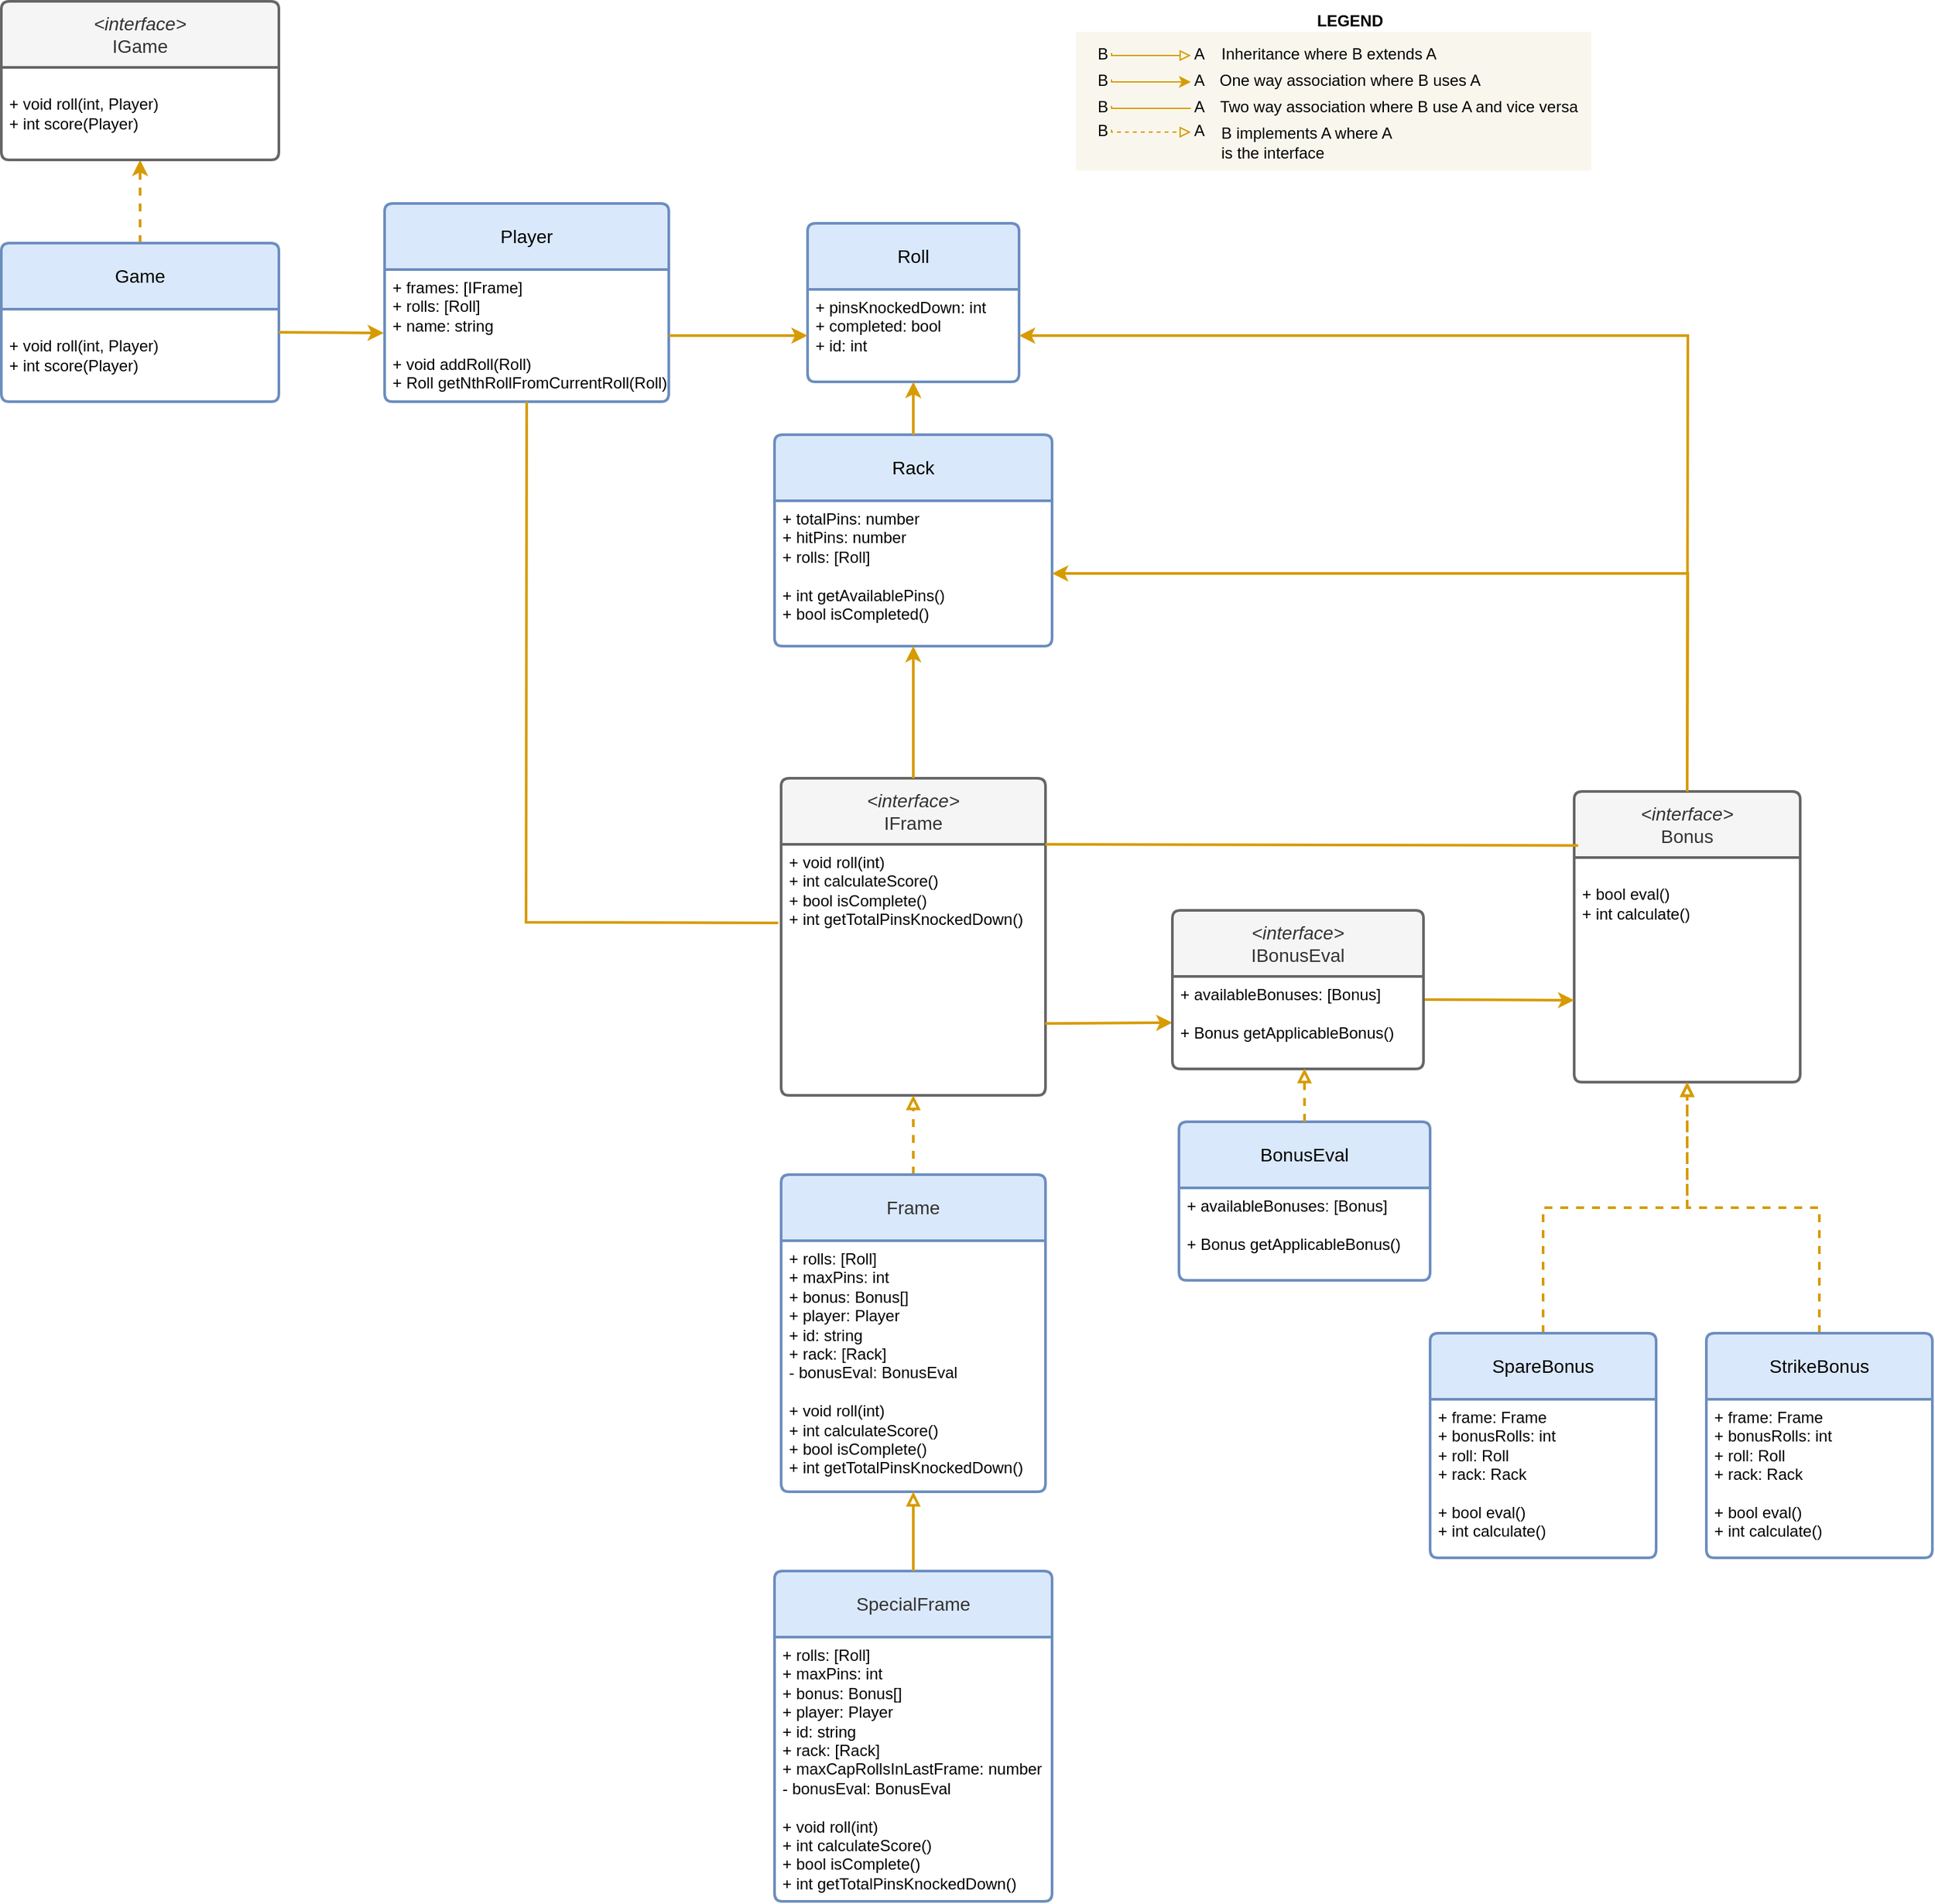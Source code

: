 <mxfile version="26.0.11" pages="2">
  <diagram name="ER" id="rYVwAMJepjtR5FXAdGQN">
    <mxGraphModel dx="1145" dy="1490" grid="1" gridSize="10" guides="1" tooltips="1" connect="1" arrows="1" fold="1" page="1" pageScale="1" pageWidth="850" pageHeight="1100" math="0" shadow="0">
      <root>
        <mxCell id="0" />
        <mxCell id="1" parent="0" />
        <mxCell id="saC1fch4m2WpB2Q4WDAU-33" value="" style="rounded=0;whiteSpace=wrap;html=1;strokeColor=none;fillColor=#f9f7ed;" vertex="1" parent="1">
          <mxGeometry x="593" y="-295" width="390" height="105" as="geometry" />
        </mxCell>
        <mxCell id="22lA8X0laHdppVOG3sqn-6" value="&lt;div&gt;&lt;i&gt;&amp;lt;interface&amp;gt;&lt;/i&gt;&lt;/div&gt;IFrame" style="swimlane;childLayout=stackLayout;horizontal=1;startSize=50;horizontalStack=0;rounded=1;fontSize=14;fontStyle=0;strokeWidth=2;resizeParent=0;resizeLast=1;shadow=0;dashed=0;align=center;arcSize=4;whiteSpace=wrap;html=1;fillColor=#f5f5f5;strokeColor=#666666;fontColor=#333333;" parent="1" vertex="1">
          <mxGeometry x="370" y="270" width="200" height="240" as="geometry">
            <mxRectangle x="390" y="280" width="80" height="50" as="alternateBounds" />
          </mxGeometry>
        </mxCell>
        <mxCell id="22lA8X0laHdppVOG3sqn-7" value="&lt;div&gt;&lt;span style=&quot;background-color: transparent; color: light-dark(rgb(0, 0, 0), rgb(255, 255, 255));&quot;&gt;+ void roll(int)&lt;/span&gt;&lt;/div&gt;&lt;div&gt;+ int calculateScore()&lt;/div&gt;&lt;div&gt;+ bool isComplete()&lt;/div&gt;&lt;div&gt;+ int&amp;nbsp;getTotalPinsKnockedDown()&lt;br&gt;&lt;/div&gt;" style="align=left;strokeColor=none;fillColor=none;spacingLeft=4;fontSize=12;verticalAlign=top;resizable=0;rotatable=0;part=1;html=1;" parent="22lA8X0laHdppVOG3sqn-6" vertex="1">
          <mxGeometry y="50" width="200" height="190" as="geometry" />
        </mxCell>
        <mxCell id="22lA8X0laHdppVOG3sqn-10" value="Roll" style="swimlane;childLayout=stackLayout;horizontal=1;startSize=50;horizontalStack=0;rounded=1;fontSize=14;fontStyle=0;strokeWidth=2;resizeParent=0;resizeLast=1;shadow=0;dashed=0;align=center;arcSize=4;whiteSpace=wrap;html=1;fillColor=#dae8fc;strokeColor=#6c8ebf;" parent="1" vertex="1">
          <mxGeometry x="390" y="-150" width="160" height="120" as="geometry" />
        </mxCell>
        <mxCell id="22lA8X0laHdppVOG3sqn-11" value="+ pinsKnockedDown: int&lt;div&gt;+ completed: bool&lt;/div&gt;&lt;div&gt;+ id: int&lt;/div&gt;" style="align=left;strokeColor=none;fillColor=none;spacingLeft=4;fontSize=12;verticalAlign=top;resizable=0;rotatable=0;part=1;html=1;" parent="22lA8X0laHdppVOG3sqn-10" vertex="1">
          <mxGeometry y="50" width="160" height="70" as="geometry" />
        </mxCell>
        <mxCell id="saC1fch4m2WpB2Q4WDAU-41" style="edgeStyle=orthogonalEdgeStyle;rounded=0;orthogonalLoop=1;jettySize=auto;html=1;entryX=0.5;entryY=1;entryDx=0;entryDy=0;fillColor=#ffe6cc;strokeColor=#d79b00;dashed=1;strokeWidth=2;" edge="1" parent="1" source="22lA8X0laHdppVOG3sqn-12" target="saC1fch4m2WpB2Q4WDAU-40">
          <mxGeometry relative="1" as="geometry" />
        </mxCell>
        <mxCell id="22lA8X0laHdppVOG3sqn-12" value="Game" style="swimlane;childLayout=stackLayout;horizontal=1;startSize=50;horizontalStack=0;rounded=1;fontSize=14;fontStyle=0;strokeWidth=2;resizeParent=0;resizeLast=1;shadow=0;dashed=0;align=center;arcSize=4;whiteSpace=wrap;html=1;fillColor=#dae8fc;strokeColor=#6c8ebf;" parent="1" vertex="1">
          <mxGeometry x="-220" y="-135" width="210" height="120" as="geometry" />
        </mxCell>
        <mxCell id="22lA8X0laHdppVOG3sqn-13" value="&lt;div&gt;&lt;br&gt;&lt;/div&gt;+&amp;nbsp;void roll(int, Player)&lt;div&gt;+&amp;nbsp;int score(Player)&lt;/div&gt;" style="align=left;strokeColor=none;fillColor=none;spacingLeft=4;fontSize=12;verticalAlign=top;resizable=0;rotatable=0;part=1;html=1;" parent="22lA8X0laHdppVOG3sqn-12" vertex="1">
          <mxGeometry y="50" width="210" height="70" as="geometry" />
        </mxCell>
        <mxCell id="22lA8X0laHdppVOG3sqn-23" value="Player" style="swimlane;childLayout=stackLayout;horizontal=1;startSize=50;horizontalStack=0;rounded=1;fontSize=14;fontStyle=0;strokeWidth=2;resizeParent=0;resizeLast=1;shadow=0;dashed=0;align=center;arcSize=4;whiteSpace=wrap;html=1;fillColor=#dae8fc;strokeColor=#6c8ebf;" parent="1" vertex="1">
          <mxGeometry x="70" y="-165" width="215" height="150" as="geometry" />
        </mxCell>
        <mxCell id="22lA8X0laHdppVOG3sqn-24" value="&lt;div&gt;+ frames: [IFrame]&lt;/div&gt;&lt;div&gt;+ rolls: [Roll]&lt;/div&gt;&lt;div&gt;+ name: string&lt;/div&gt;&lt;div&gt;&lt;br&gt;&lt;/div&gt;&lt;div&gt;&lt;span style=&quot;background-color: transparent; color: light-dark(rgb(0, 0, 0), rgb(255, 255, 255));&quot;&gt;+ void addRoll(Roll)&lt;/span&gt;&lt;/div&gt;&lt;div&gt;+ Roll getNthRollFromCurrentRoll(Roll)&lt;/div&gt;" style="align=left;strokeColor=none;fillColor=none;spacingLeft=4;fontSize=12;verticalAlign=top;resizable=0;rotatable=0;part=1;html=1;" parent="22lA8X0laHdppVOG3sqn-23" vertex="1">
          <mxGeometry y="50" width="215" height="100" as="geometry" />
        </mxCell>
        <mxCell id="22lA8X0laHdppVOG3sqn-40" value="" style="endArrow=none;html=1;rounded=0;entryX=-0.011;entryY=0.313;entryDx=0;entryDy=0;exitX=0.5;exitY=1;exitDx=0;exitDy=0;entryPerimeter=0;strokeWidth=2;strokeColor=#d79b00;fillColor=#ffe6cc;" parent="1" source="22lA8X0laHdppVOG3sqn-24" target="22lA8X0laHdppVOG3sqn-7" edge="1">
          <mxGeometry relative="1" as="geometry">
            <mxPoint x="144" as="sourcePoint" />
            <mxPoint x="670" y="245" as="targetPoint" />
            <Array as="points">
              <mxPoint x="177" y="379" />
            </Array>
          </mxGeometry>
        </mxCell>
        <mxCell id="22lA8X0laHdppVOG3sqn-51" value="&lt;div&gt;&lt;i&gt;&amp;lt;interface&amp;gt;&lt;/i&gt;&lt;/div&gt;Bonus" style="swimlane;childLayout=stackLayout;horizontal=1;startSize=50;horizontalStack=0;rounded=1;fontSize=14;fontStyle=0;strokeWidth=2;resizeParent=0;resizeLast=1;shadow=0;dashed=0;align=center;arcSize=4;whiteSpace=wrap;html=1;fillColor=#f5f5f5;strokeColor=#666666;fontColor=#333333;" parent="1" vertex="1">
          <mxGeometry x="970" y="280" width="171" height="220" as="geometry" />
        </mxCell>
        <mxCell id="22lA8X0laHdppVOG3sqn-52" value="&lt;div&gt;&lt;br&gt;&lt;/div&gt;&lt;div&gt;+ bool eval()&lt;/div&gt;&lt;div&gt;+ int calculate()&lt;/div&gt;" style="align=left;strokeColor=none;fillColor=none;spacingLeft=4;fontSize=12;verticalAlign=top;resizable=0;rotatable=0;part=1;html=1;" parent="22lA8X0laHdppVOG3sqn-51" vertex="1">
          <mxGeometry y="50" width="171" height="170" as="geometry" />
        </mxCell>
        <mxCell id="22lA8X0laHdppVOG3sqn-55" value="BonusEval" style="swimlane;childLayout=stackLayout;horizontal=1;startSize=50;horizontalStack=0;rounded=1;fontSize=14;fontStyle=0;strokeWidth=2;resizeParent=0;resizeLast=1;shadow=0;dashed=0;align=center;arcSize=4;whiteSpace=wrap;html=1;fillColor=#dae8fc;strokeColor=#6c8ebf;" parent="1" vertex="1">
          <mxGeometry x="671" y="530" width="190" height="120" as="geometry">
            <mxRectangle x="150" y="390" width="110" height="50" as="alternateBounds" />
          </mxGeometry>
        </mxCell>
        <mxCell id="22lA8X0laHdppVOG3sqn-56" value="&lt;div&gt;+ availableBonuses: [Bonus]&lt;/div&gt;&lt;div&gt;&lt;br&gt;&lt;/div&gt;+ Bonus getApplicableBonus()" style="align=left;strokeColor=none;fillColor=none;spacingLeft=4;fontSize=12;verticalAlign=top;resizable=0;rotatable=0;part=1;html=1;" parent="22lA8X0laHdppVOG3sqn-55" vertex="1">
          <mxGeometry y="50" width="190" height="70" as="geometry" />
        </mxCell>
        <mxCell id="ts5Tv32UQyzCipFsq8Sj-4" style="edgeStyle=orthogonalEdgeStyle;rounded=0;orthogonalLoop=1;jettySize=auto;html=1;entryX=0.5;entryY=1;entryDx=0;entryDy=0;endArrow=block;endFill=0;strokeWidth=2;strokeColor=#d79b00;exitX=0.5;exitY=0;exitDx=0;exitDy=0;dashed=1;fillColor=#ffe6cc;" parent="1" source="saC1fch4m2WpB2Q4WDAU-55" target="22lA8X0laHdppVOG3sqn-52" edge="1">
          <mxGeometry relative="1" as="geometry">
            <mxPoint x="1150" y="560" as="sourcePoint" />
          </mxGeometry>
        </mxCell>
        <mxCell id="ts5Tv32UQyzCipFsq8Sj-3" style="edgeStyle=orthogonalEdgeStyle;rounded=0;orthogonalLoop=1;jettySize=auto;html=1;endArrow=block;endFill=0;strokeWidth=2;strokeColor=#d79b00;exitX=0.5;exitY=0;exitDx=0;exitDy=0;dashed=1;fillColor=#ffe6cc;" parent="1" source="saC1fch4m2WpB2Q4WDAU-53" target="22lA8X0laHdppVOG3sqn-52" edge="1">
          <mxGeometry relative="1" as="geometry">
            <mxPoint x="960" y="560" as="sourcePoint" />
          </mxGeometry>
        </mxCell>
        <mxCell id="2W29v9ztyuH6J6KL9bSC-2" style="edgeStyle=orthogonalEdgeStyle;rounded=0;orthogonalLoop=1;jettySize=auto;html=1;endArrow=block;endFill=0;strokeWidth=2;strokeColor=#d79b00;dashed=1;fillColor=#ffe6cc;" parent="1" source="saC1fch4m2WpB2Q4WDAU-58" target="22lA8X0laHdppVOG3sqn-7" edge="1">
          <mxGeometry relative="1" as="geometry">
            <mxPoint x="470" y="560" as="sourcePoint" />
          </mxGeometry>
        </mxCell>
        <mxCell id="8BLQvHDhd-tsvOEDcNRI-1" value="Rack" style="swimlane;childLayout=stackLayout;horizontal=1;startSize=50;horizontalStack=0;rounded=1;fontSize=14;fontStyle=0;strokeWidth=2;resizeParent=0;resizeLast=1;shadow=0;dashed=0;align=center;arcSize=4;whiteSpace=wrap;html=1;fillColor=#dae8fc;strokeColor=#6c8ebf;" parent="1" vertex="1">
          <mxGeometry x="365" y="10" width="210" height="160" as="geometry" />
        </mxCell>
        <mxCell id="8BLQvHDhd-tsvOEDcNRI-2" value="&lt;div&gt;+ totalPins: number&lt;/div&gt;&lt;div&gt;+ hitPins: number&lt;/div&gt;&lt;div&gt;+ rolls: [Roll]&lt;/div&gt;&lt;div&gt;&lt;br&gt;&lt;/div&gt;&lt;div&gt;+ int getAvailablePins()&lt;/div&gt;&lt;div&gt;+ bool isCompleted()&lt;/div&gt;" style="align=left;strokeColor=none;fillColor=none;spacingLeft=4;fontSize=12;verticalAlign=top;resizable=0;rotatable=0;part=1;html=1;" parent="8BLQvHDhd-tsvOEDcNRI-1" vertex="1">
          <mxGeometry y="50" width="210" height="110" as="geometry" />
        </mxCell>
        <mxCell id="saC1fch4m2WpB2Q4WDAU-8" value="" style="endArrow=classic;html=1;rounded=0;entryX=0.5;entryY=1;entryDx=0;entryDy=0;exitX=0.5;exitY=0;exitDx=0;exitDy=0;fillColor=#ffe6cc;strokeColor=#d79b00;strokeWidth=2;" edge="1" parent="1" source="22lA8X0laHdppVOG3sqn-6" target="8BLQvHDhd-tsvOEDcNRI-2">
          <mxGeometry width="50" height="50" relative="1" as="geometry">
            <mxPoint x="-5" y="30" as="sourcePoint" />
            <mxPoint x="80" y="-55" as="targetPoint" />
            <Array as="points" />
          </mxGeometry>
        </mxCell>
        <mxCell id="saC1fch4m2WpB2Q4WDAU-10" value="" style="endArrow=classic;html=1;rounded=0;entryX=0;entryY=0.5;entryDx=0;entryDy=0;exitX=1;exitY=0.5;exitDx=0;exitDy=0;fillColor=#ffe6cc;strokeColor=#d79b00;strokeWidth=2;" edge="1" parent="1" source="22lA8X0laHdppVOG3sqn-24" target="22lA8X0laHdppVOG3sqn-11">
          <mxGeometry width="50" height="50" relative="1" as="geometry">
            <mxPoint x="-5" y="30" as="sourcePoint" />
            <mxPoint x="80" y="-55" as="targetPoint" />
            <Array as="points" />
          </mxGeometry>
        </mxCell>
        <mxCell id="saC1fch4m2WpB2Q4WDAU-11" value="" style="endArrow=classic;html=1;rounded=0;entryX=0.5;entryY=1;entryDx=0;entryDy=0;exitX=0.5;exitY=0;exitDx=0;exitDy=0;fillColor=#ffe6cc;strokeColor=#d79b00;strokeWidth=2;" edge="1" parent="1" source="8BLQvHDhd-tsvOEDcNRI-1" target="22lA8X0laHdppVOG3sqn-11">
          <mxGeometry width="50" height="50" relative="1" as="geometry">
            <mxPoint x="295" y="-55" as="sourcePoint" />
            <mxPoint x="400" y="-55" as="targetPoint" />
            <Array as="points" />
          </mxGeometry>
        </mxCell>
        <mxCell id="saC1fch4m2WpB2Q4WDAU-12" value="" style="endArrow=classic;html=1;rounded=0;entryX=0;entryY=0.5;entryDx=0;entryDy=0;fillColor=#ffe6cc;strokeColor=#d79b00;exitX=0.999;exitY=0.714;exitDx=0;exitDy=0;exitPerimeter=0;strokeWidth=2;" edge="1" parent="1" source="22lA8X0laHdppVOG3sqn-7" target="saC1fch4m2WpB2Q4WDAU-50">
          <mxGeometry width="50" height="50" relative="1" as="geometry">
            <mxPoint x="569" y="312" as="sourcePoint" />
            <mxPoint x="480" y="210" as="targetPoint" />
            <Array as="points" />
          </mxGeometry>
        </mxCell>
        <mxCell id="saC1fch4m2WpB2Q4WDAU-13" value="" style="endArrow=classic;html=1;rounded=0;entryX=1;entryY=0.5;entryDx=0;entryDy=0;exitX=0.5;exitY=0;exitDx=0;exitDy=0;fillColor=#ffe6cc;strokeColor=#d79b00;strokeWidth=2;" edge="1" parent="1" source="22lA8X0laHdppVOG3sqn-51" target="8BLQvHDhd-tsvOEDcNRI-2">
          <mxGeometry width="50" height="50" relative="1" as="geometry">
            <mxPoint x="480" y="280" as="sourcePoint" />
            <mxPoint x="480" y="210" as="targetPoint" />
            <Array as="points">
              <mxPoint x="1056" y="115" />
            </Array>
          </mxGeometry>
        </mxCell>
        <mxCell id="saC1fch4m2WpB2Q4WDAU-15" value="" style="endArrow=classic;html=1;rounded=0;entryX=1;entryY=0.5;entryDx=0;entryDy=0;exitX=0.5;exitY=0;exitDx=0;exitDy=0;fillColor=#ffe6cc;strokeColor=#d79b00;strokeWidth=2;" edge="1" parent="1" source="22lA8X0laHdppVOG3sqn-51" target="22lA8X0laHdppVOG3sqn-11">
          <mxGeometry width="50" height="50" relative="1" as="geometry">
            <mxPoint x="756" y="290" as="sourcePoint" />
            <mxPoint x="585" y="155" as="targetPoint" />
            <Array as="points">
              <mxPoint x="1056" y="-65" />
            </Array>
          </mxGeometry>
        </mxCell>
        <mxCell id="saC1fch4m2WpB2Q4WDAU-18" style="edgeStyle=orthogonalEdgeStyle;rounded=0;orthogonalLoop=1;jettySize=auto;html=1;endArrow=block;endFill=0;strokeWidth=1;strokeColor=#d79b00;fillColor=#ffe6cc;" edge="1" parent="1">
          <mxGeometry relative="1" as="geometry">
            <mxPoint x="620" y="-278.905" as="sourcePoint" />
            <mxPoint x="680" y="-277" as="targetPoint" />
            <Array as="points">
              <mxPoint x="620" y="-277" />
            </Array>
          </mxGeometry>
        </mxCell>
        <mxCell id="saC1fch4m2WpB2Q4WDAU-20" value="B" style="text;html=1;align=center;verticalAlign=middle;resizable=0;points=[];autosize=1;strokeColor=none;fillColor=none;" vertex="1" parent="1">
          <mxGeometry x="598" y="-293" width="30" height="30" as="geometry" />
        </mxCell>
        <mxCell id="saC1fch4m2WpB2Q4WDAU-21" value="A" style="text;html=1;align=center;verticalAlign=middle;resizable=0;points=[];autosize=1;strokeColor=none;fillColor=none;" vertex="1" parent="1">
          <mxGeometry x="671" y="-293" width="30" height="30" as="geometry" />
        </mxCell>
        <mxCell id="saC1fch4m2WpB2Q4WDAU-22" value="Inheritance where B extends A" style="text;html=1;align=center;verticalAlign=middle;resizable=0;points=[];autosize=1;strokeColor=none;fillColor=none;" vertex="1" parent="1">
          <mxGeometry x="689" y="-293" width="190" height="30" as="geometry" />
        </mxCell>
        <mxCell id="saC1fch4m2WpB2Q4WDAU-23" style="edgeStyle=orthogonalEdgeStyle;rounded=0;orthogonalLoop=1;jettySize=auto;html=1;endArrow=classic;endFill=1;strokeWidth=1;strokeColor=#d79b00;fillColor=#ffe6cc;" edge="1" parent="1">
          <mxGeometry relative="1" as="geometry">
            <mxPoint x="620" y="-258.905" as="sourcePoint" />
            <mxPoint x="680" y="-257" as="targetPoint" />
            <Array as="points">
              <mxPoint x="620" y="-257" />
            </Array>
          </mxGeometry>
        </mxCell>
        <mxCell id="saC1fch4m2WpB2Q4WDAU-24" value="B" style="text;html=1;align=center;verticalAlign=middle;resizable=0;points=[];autosize=1;strokeColor=none;fillColor=none;" vertex="1" parent="1">
          <mxGeometry x="598" y="-273" width="30" height="30" as="geometry" />
        </mxCell>
        <mxCell id="saC1fch4m2WpB2Q4WDAU-25" value="A" style="text;html=1;align=center;verticalAlign=middle;resizable=0;points=[];autosize=1;strokeColor=none;fillColor=none;" vertex="1" parent="1">
          <mxGeometry x="671" y="-273" width="30" height="30" as="geometry" />
        </mxCell>
        <mxCell id="saC1fch4m2WpB2Q4WDAU-26" value="One way association where B uses A" style="text;html=1;align=center;verticalAlign=middle;resizable=0;points=[];autosize=1;strokeColor=none;fillColor=none;" vertex="1" parent="1">
          <mxGeometry x="690" y="-273" width="220" height="30" as="geometry" />
        </mxCell>
        <mxCell id="saC1fch4m2WpB2Q4WDAU-27" style="edgeStyle=orthogonalEdgeStyle;rounded=0;orthogonalLoop=1;jettySize=auto;html=1;endArrow=none;endFill=1;strokeWidth=1;strokeColor=#d79b00;startFill=0;fillColor=#ffe6cc;" edge="1" parent="1">
          <mxGeometry relative="1" as="geometry">
            <mxPoint x="620" y="-238.905" as="sourcePoint" />
            <mxPoint x="680" y="-237" as="targetPoint" />
            <Array as="points">
              <mxPoint x="620" y="-237" />
            </Array>
          </mxGeometry>
        </mxCell>
        <mxCell id="saC1fch4m2WpB2Q4WDAU-28" value="B" style="text;html=1;align=center;verticalAlign=middle;resizable=0;points=[];autosize=1;strokeColor=none;fillColor=none;" vertex="1" parent="1">
          <mxGeometry x="598" y="-253" width="30" height="30" as="geometry" />
        </mxCell>
        <mxCell id="saC1fch4m2WpB2Q4WDAU-29" value="A" style="text;html=1;align=center;verticalAlign=middle;resizable=0;points=[];autosize=1;strokeColor=none;fillColor=none;" vertex="1" parent="1">
          <mxGeometry x="671" y="-253" width="30" height="30" as="geometry" />
        </mxCell>
        <mxCell id="saC1fch4m2WpB2Q4WDAU-30" value="Two way association where B use A and vice versa" style="text;html=1;align=center;verticalAlign=middle;resizable=0;points=[];autosize=1;strokeColor=none;fillColor=none;" vertex="1" parent="1">
          <mxGeometry x="692" y="-253" width="290" height="30" as="geometry" />
        </mxCell>
        <mxCell id="saC1fch4m2WpB2Q4WDAU-35" value="LEGEND" style="text;html=1;align=center;verticalAlign=middle;resizable=0;points=[];autosize=1;strokeColor=none;fillColor=none;fontStyle=1" vertex="1" parent="1">
          <mxGeometry x="765" y="-318" width="70" height="30" as="geometry" />
        </mxCell>
        <mxCell id="saC1fch4m2WpB2Q4WDAU-36" value="" style="endArrow=classic;html=1;rounded=0;exitX=1;exitY=0.25;exitDx=0;exitDy=0;fillColor=#ffe6cc;strokeColor=#d79b00;strokeWidth=2;" edge="1" parent="1" source="saC1fch4m2WpB2Q4WDAU-50">
          <mxGeometry width="50" height="50" relative="1" as="geometry">
            <mxPoint x="580" y="330" as="sourcePoint" />
            <mxPoint x="970" y="438" as="targetPoint" />
            <Array as="points" />
          </mxGeometry>
        </mxCell>
        <mxCell id="saC1fch4m2WpB2Q4WDAU-37" value="" style="endArrow=classic;html=1;rounded=0;entryX=-0.003;entryY=0.48;entryDx=0;entryDy=0;exitX=1;exitY=0.25;exitDx=0;exitDy=0;fillColor=#ffe6cc;strokeColor=#d79b00;entryPerimeter=0;strokeWidth=2;" edge="1" parent="1" source="22lA8X0laHdppVOG3sqn-13" target="22lA8X0laHdppVOG3sqn-24">
          <mxGeometry width="50" height="50" relative="1" as="geometry">
            <mxPoint x="295" y="-55" as="sourcePoint" />
            <mxPoint x="400" y="-55" as="targetPoint" />
            <Array as="points" />
          </mxGeometry>
        </mxCell>
        <mxCell id="saC1fch4m2WpB2Q4WDAU-39" value="&lt;div&gt;&lt;i&gt;&amp;lt;interface&amp;gt;&lt;/i&gt;&lt;/div&gt;IGame" style="swimlane;childLayout=stackLayout;horizontal=1;startSize=50;horizontalStack=0;rounded=1;fontSize=14;fontStyle=0;strokeWidth=2;resizeParent=0;resizeLast=1;shadow=0;dashed=0;align=center;arcSize=4;whiteSpace=wrap;html=1;fillColor=#f5f5f5;strokeColor=#666666;fontColor=#333333;" vertex="1" parent="1">
          <mxGeometry x="-220" y="-318" width="210" height="120" as="geometry" />
        </mxCell>
        <mxCell id="saC1fch4m2WpB2Q4WDAU-40" value="&lt;div&gt;&lt;br&gt;&lt;/div&gt;+&amp;nbsp;void roll(int, Player)&lt;div&gt;+&amp;nbsp;int score(Player)&lt;/div&gt;" style="align=left;strokeColor=none;fillColor=none;spacingLeft=4;fontSize=12;verticalAlign=top;resizable=0;rotatable=0;part=1;html=1;" vertex="1" parent="saC1fch4m2WpB2Q4WDAU-39">
          <mxGeometry y="50" width="210" height="70" as="geometry" />
        </mxCell>
        <mxCell id="saC1fch4m2WpB2Q4WDAU-44" style="edgeStyle=orthogonalEdgeStyle;rounded=0;orthogonalLoop=1;jettySize=auto;html=1;endArrow=block;endFill=0;strokeWidth=1;strokeColor=#d79b00;dashed=1;fillColor=#ffe6cc;" edge="1" parent="1">
          <mxGeometry relative="1" as="geometry">
            <mxPoint x="620" y="-220.905" as="sourcePoint" />
            <mxPoint x="680" y="-219" as="targetPoint" />
            <Array as="points">
              <mxPoint x="620" y="-219" />
            </Array>
          </mxGeometry>
        </mxCell>
        <mxCell id="saC1fch4m2WpB2Q4WDAU-45" value="B implements A where A&amp;nbsp;&lt;div&gt;is the interface&lt;/div&gt;" style="text;html=1;align=left;verticalAlign=middle;resizable=0;points=[];autosize=1;strokeColor=none;fillColor=none;" vertex="1" parent="1">
          <mxGeometry x="701" y="-231" width="160" height="40" as="geometry" />
        </mxCell>
        <mxCell id="saC1fch4m2WpB2Q4WDAU-46" value="B" style="text;html=1;align=center;verticalAlign=middle;resizable=0;points=[];autosize=1;strokeColor=none;fillColor=none;" vertex="1" parent="1">
          <mxGeometry x="598" y="-235" width="30" height="30" as="geometry" />
        </mxCell>
        <mxCell id="saC1fch4m2WpB2Q4WDAU-47" value="A" style="text;html=1;align=center;verticalAlign=middle;resizable=0;points=[];autosize=1;strokeColor=none;fillColor=none;" vertex="1" parent="1">
          <mxGeometry x="671" y="-235" width="30" height="30" as="geometry" />
        </mxCell>
        <mxCell id="saC1fch4m2WpB2Q4WDAU-49" value="&lt;div&gt;&lt;i&gt;&amp;lt;interface&amp;gt;&lt;/i&gt;&lt;/div&gt;IBonusEval" style="swimlane;childLayout=stackLayout;horizontal=1;startSize=50;horizontalStack=0;rounded=1;fontSize=14;fontStyle=0;strokeWidth=2;resizeParent=0;resizeLast=1;shadow=0;dashed=0;align=center;arcSize=4;whiteSpace=wrap;html=1;fillColor=#f5f5f5;strokeColor=#666666;fontColor=#333333;" vertex="1" parent="1">
          <mxGeometry x="666" y="370" width="190" height="120" as="geometry">
            <mxRectangle x="150" y="390" width="110" height="50" as="alternateBounds" />
          </mxGeometry>
        </mxCell>
        <mxCell id="saC1fch4m2WpB2Q4WDAU-50" value="&lt;div&gt;+ availableBonuses: [Bonus]&lt;/div&gt;&lt;div&gt;&lt;br&gt;&lt;/div&gt;+ Bonus getApplicableBonus()" style="align=left;strokeColor=none;fillColor=none;spacingLeft=4;fontSize=12;verticalAlign=top;resizable=0;rotatable=0;part=1;html=1;" vertex="1" parent="saC1fch4m2WpB2Q4WDAU-49">
          <mxGeometry y="50" width="190" height="70" as="geometry" />
        </mxCell>
        <mxCell id="saC1fch4m2WpB2Q4WDAU-51" value="" style="endArrow=block;html=1;rounded=0;entryX=0.526;entryY=0.995;entryDx=0;entryDy=0;fillColor=#ffe6cc;strokeColor=#d79b00;exitX=0.5;exitY=0;exitDx=0;exitDy=0;entryPerimeter=0;dashed=1;endFill=0;strokeWidth=2;" edge="1" parent="1" source="22lA8X0laHdppVOG3sqn-55" target="saC1fch4m2WpB2Q4WDAU-50">
          <mxGeometry width="50" height="50" relative="1" as="geometry">
            <mxPoint x="578" y="608" as="sourcePoint" />
            <mxPoint x="681" y="608" as="targetPoint" />
            <Array as="points" />
          </mxGeometry>
        </mxCell>
        <mxCell id="saC1fch4m2WpB2Q4WDAU-53" value="SpareBonus" style="swimlane;childLayout=stackLayout;horizontal=1;startSize=50;horizontalStack=0;rounded=1;fontSize=14;fontStyle=0;strokeWidth=2;resizeParent=0;resizeLast=1;shadow=0;dashed=0;align=center;arcSize=4;whiteSpace=wrap;html=1;fillColor=#dae8fc;strokeColor=#6c8ebf;" vertex="1" parent="1">
          <mxGeometry x="861" y="690" width="171" height="170" as="geometry" />
        </mxCell>
        <mxCell id="saC1fch4m2WpB2Q4WDAU-54" value="&lt;div&gt;+ frame: Frame&lt;/div&gt;&lt;div&gt;+ bonusRolls: int&lt;/div&gt;&lt;div&gt;+ roll: Roll&lt;/div&gt;&lt;div&gt;+ rack: Rack&lt;/div&gt;&lt;div&gt;&lt;br&gt;&lt;/div&gt;&lt;div&gt;+ bool eval()&lt;/div&gt;&lt;div&gt;+ int calculate()&lt;/div&gt;" style="align=left;strokeColor=none;fillColor=none;spacingLeft=4;fontSize=12;verticalAlign=top;resizable=0;rotatable=0;part=1;html=1;" vertex="1" parent="saC1fch4m2WpB2Q4WDAU-53">
          <mxGeometry y="50" width="171" height="120" as="geometry" />
        </mxCell>
        <mxCell id="saC1fch4m2WpB2Q4WDAU-55" value="StrikeBonus" style="swimlane;childLayout=stackLayout;horizontal=1;startSize=50;horizontalStack=0;rounded=1;fontSize=14;fontStyle=0;strokeWidth=2;resizeParent=0;resizeLast=1;shadow=0;dashed=0;align=center;arcSize=4;whiteSpace=wrap;html=1;fillColor=#dae8fc;strokeColor=#6c8ebf;" vertex="1" parent="1">
          <mxGeometry x="1070" y="690" width="171" height="170" as="geometry" />
        </mxCell>
        <mxCell id="saC1fch4m2WpB2Q4WDAU-56" value="&lt;div&gt;+ frame: Frame&lt;/div&gt;&lt;div&gt;+ bonusRolls: int&lt;/div&gt;&lt;div&gt;+ roll: Roll&lt;/div&gt;&lt;div&gt;+ rack: Rack&lt;/div&gt;&lt;div&gt;&lt;br&gt;&lt;/div&gt;&lt;div&gt;+ bool eval()&lt;/div&gt;&lt;div&gt;+ int calculate()&lt;/div&gt;" style="align=left;strokeColor=none;fillColor=none;spacingLeft=4;fontSize=12;verticalAlign=top;resizable=0;rotatable=0;part=1;html=1;" vertex="1" parent="saC1fch4m2WpB2Q4WDAU-55">
          <mxGeometry y="50" width="171" height="120" as="geometry" />
        </mxCell>
        <mxCell id="saC1fch4m2WpB2Q4WDAU-58" value="&lt;div&gt;&lt;span style=&quot;background-color: transparent; color: light-dark(rgb(51, 51, 51), rgb(193, 193, 193));&quot;&gt;Frame&lt;/span&gt;&lt;/div&gt;" style="swimlane;childLayout=stackLayout;horizontal=1;startSize=50;horizontalStack=0;rounded=1;fontSize=14;fontStyle=0;strokeWidth=2;resizeParent=0;resizeLast=1;shadow=0;dashed=0;align=center;arcSize=4;whiteSpace=wrap;html=1;fillColor=#dae8fc;strokeColor=#6c8ebf;" vertex="1" parent="1">
          <mxGeometry x="370" y="570" width="200" height="240" as="geometry">
            <mxRectangle x="390" y="280" width="80" height="50" as="alternateBounds" />
          </mxGeometry>
        </mxCell>
        <mxCell id="saC1fch4m2WpB2Q4WDAU-59" value="&lt;div&gt;+ rolls: [Roll]&lt;/div&gt;&lt;div&gt;+ maxPins: int&lt;/div&gt;&lt;div&gt;+ bonus: Bonus[]&lt;/div&gt;&lt;div&gt;&lt;span style=&quot;background-color: transparent; color: light-dark(rgb(0, 0, 0), rgb(255, 255, 255));&quot;&gt;+ player: Player&lt;/span&gt;&lt;/div&gt;&lt;div&gt;+ id: string&lt;/div&gt;&lt;div&gt;+ rack: [Rack]&lt;/div&gt;&lt;div&gt;- bonusEval: BonusEval&lt;/div&gt;&lt;div&gt;&lt;br&gt;&lt;/div&gt;&lt;div&gt;+ void roll(int)&lt;/div&gt;&lt;div&gt;+ int calculateScore()&lt;/div&gt;&lt;div&gt;+ bool isComplete()&lt;/div&gt;&lt;div&gt;+ int&amp;nbsp;getTotalPinsKnockedDown()&lt;br&gt;&lt;/div&gt;" style="align=left;strokeColor=none;fillColor=none;spacingLeft=4;fontSize=12;verticalAlign=top;resizable=0;rotatable=0;part=1;html=1;" vertex="1" parent="saC1fch4m2WpB2Q4WDAU-58">
          <mxGeometry y="50" width="200" height="190" as="geometry" />
        </mxCell>
        <mxCell id="saC1fch4m2WpB2Q4WDAU-60" value="&lt;div&gt;&lt;span style=&quot;background-color: transparent; color: light-dark(rgb(51, 51, 51), rgb(193, 193, 193));&quot;&gt;SpecialFrame&lt;/span&gt;&lt;/div&gt;" style="swimlane;childLayout=stackLayout;horizontal=1;startSize=50;horizontalStack=0;rounded=1;fontSize=14;fontStyle=0;strokeWidth=2;resizeParent=0;resizeLast=1;shadow=0;dashed=0;align=center;arcSize=4;whiteSpace=wrap;html=1;fillColor=#dae8fc;strokeColor=#6c8ebf;" vertex="1" parent="1">
          <mxGeometry x="365" y="870" width="210" height="250" as="geometry">
            <mxRectangle x="390" y="280" width="80" height="50" as="alternateBounds" />
          </mxGeometry>
        </mxCell>
        <mxCell id="saC1fch4m2WpB2Q4WDAU-61" value="&lt;div&gt;+ rolls: [Roll]&lt;/div&gt;&lt;div&gt;+ maxPins: int&lt;/div&gt;&lt;div&gt;+ bonus: Bonus[]&lt;/div&gt;&lt;div&gt;&lt;span style=&quot;background-color: transparent; color: light-dark(rgb(0, 0, 0), rgb(255, 255, 255));&quot;&gt;+ player: Player&lt;/span&gt;&lt;/div&gt;&lt;div&gt;+ id: string&lt;/div&gt;&lt;div&gt;+ rack: [Rack]&lt;/div&gt;&lt;div&gt;+ maxCapRollsInLastFrame: number&lt;/div&gt;&lt;div&gt;- bonusEval: BonusEval&lt;/div&gt;&lt;div&gt;&lt;br&gt;&lt;/div&gt;&lt;div&gt;+ void roll(int)&lt;/div&gt;&lt;div&gt;+ int calculateScore()&lt;/div&gt;&lt;div&gt;+ bool isComplete()&lt;/div&gt;&lt;div&gt;+ int&amp;nbsp;getTotalPinsKnockedDown()&lt;br&gt;&lt;/div&gt;" style="align=left;strokeColor=none;fillColor=none;spacingLeft=4;fontSize=12;verticalAlign=top;resizable=0;rotatable=0;part=1;html=1;" vertex="1" parent="saC1fch4m2WpB2Q4WDAU-60">
          <mxGeometry y="50" width="210" height="200" as="geometry" />
        </mxCell>
        <mxCell id="saC1fch4m2WpB2Q4WDAU-62" value="" style="endArrow=block;html=1;rounded=0;entryX=0.5;entryY=1;entryDx=0;entryDy=0;fillColor=#ffe6cc;strokeColor=#d79b00;exitX=0.5;exitY=0;exitDx=0;exitDy=0;endFill=0;strokeWidth=2;" edge="1" parent="1" source="saC1fch4m2WpB2Q4WDAU-60" target="saC1fch4m2WpB2Q4WDAU-59">
          <mxGeometry width="50" height="50" relative="1" as="geometry">
            <mxPoint x="578" y="388" as="sourcePoint" />
            <mxPoint x="681" y="388" as="targetPoint" />
            <Array as="points" />
          </mxGeometry>
        </mxCell>
        <mxCell id="saC1fch4m2WpB2Q4WDAU-63" value="" style="endArrow=none;html=1;rounded=0;exitX=1;exitY=0;exitDx=0;exitDy=0;strokeWidth=2;strokeColor=#d79b00;entryX=0.018;entryY=0.186;entryDx=0;entryDy=0;entryPerimeter=0;fillColor=#ffe6cc;" edge="1" parent="1" source="22lA8X0laHdppVOG3sqn-7" target="22lA8X0laHdppVOG3sqn-51">
          <mxGeometry relative="1" as="geometry">
            <mxPoint x="571" y="460" as="sourcePoint" />
            <mxPoint x="968" y="460" as="targetPoint" />
          </mxGeometry>
        </mxCell>
        <mxCell id="saC1fch4m2WpB2Q4WDAU-64" value="" style="resizable=0;html=1;whiteSpace=wrap;align=right;verticalAlign=bottom;" connectable="0" vertex="1" parent="saC1fch4m2WpB2Q4WDAU-63">
          <mxGeometry x="1" relative="1" as="geometry" />
        </mxCell>
      </root>
    </mxGraphModel>
  </diagram>
  <diagram id="CZNuIsnx_WJimV03xaMu" name="Scrap &amp; Notes">
    <mxGraphModel dx="630" dy="1953" grid="1" gridSize="10" guides="1" tooltips="1" connect="1" arrows="1" fold="1" page="1" pageScale="1" pageWidth="850" pageHeight="1100" math="0" shadow="0">
      <root>
        <mxCell id="0" />
        <mxCell id="1" parent="0" />
        <mxCell id="Gdmril5o4hVdYeSYDofW-1" value="IGame &lt;i&gt;(interface)&lt;/i&gt;" style="rounded=0;whiteSpace=wrap;html=1;" vertex="1" parent="1">
          <mxGeometry x="305" y="500" width="120" height="60" as="geometry" />
        </mxCell>
        <mxCell id="1Tja3s1Ri3Wct5gW-71G-2" style="edgeStyle=orthogonalEdgeStyle;rounded=0;orthogonalLoop=1;jettySize=auto;html=1;" edge="1" parent="1" source="1Tja3s1Ri3Wct5gW-71G-1" target="Gdmril5o4hVdYeSYDofW-1">
          <mxGeometry relative="1" as="geometry" />
        </mxCell>
        <mxCell id="1Tja3s1Ri3Wct5gW-71G-1" value="Game&lt;i&gt; (Implementation)&lt;/i&gt;" style="rounded=0;whiteSpace=wrap;html=1;" vertex="1" parent="1">
          <mxGeometry x="305" y="610" width="120" height="60" as="geometry" />
        </mxCell>
        <mxCell id="mPFNxeoXz-zeUHhHexni-1" value="IFrame &lt;i&gt;(interface)&lt;/i&gt;" style="rounded=0;whiteSpace=wrap;html=1;" vertex="1" parent="1">
          <mxGeometry x="560" y="500" width="120" height="60" as="geometry" />
        </mxCell>
        <mxCell id="k3WCmlHSt3jQIj2MW2BA-4" style="edgeStyle=orthogonalEdgeStyle;rounded=0;orthogonalLoop=1;jettySize=auto;html=1;entryX=0.5;entryY=1;entryDx=0;entryDy=0;" edge="1" parent="1" source="k3WCmlHSt3jQIj2MW2BA-1" target="mPFNxeoXz-zeUHhHexni-1">
          <mxGeometry relative="1" as="geometry" />
        </mxCell>
        <mxCell id="k3WCmlHSt3jQIj2MW2BA-5" style="edgeStyle=orthogonalEdgeStyle;rounded=0;orthogonalLoop=1;jettySize=auto;html=1;entryX=1;entryY=0.5;entryDx=0;entryDy=0;" edge="1" parent="1" source="k3WCmlHSt3jQIj2MW2BA-1" target="k3WCmlHSt3jQIj2MW2BA-2">
          <mxGeometry relative="1" as="geometry" />
        </mxCell>
        <mxCell id="k3WCmlHSt3jQIj2MW2BA-1" value="Frame &lt;i&gt;(Implementation)&lt;/i&gt;" style="rounded=0;whiteSpace=wrap;html=1;" vertex="1" parent="1">
          <mxGeometry x="660" y="610" width="120" height="60" as="geometry" />
        </mxCell>
        <mxCell id="k3WCmlHSt3jQIj2MW2BA-3" style="edgeStyle=orthogonalEdgeStyle;rounded=0;orthogonalLoop=1;jettySize=auto;html=1;entryX=0.5;entryY=1;entryDx=0;entryDy=0;" edge="1" parent="1" source="k3WCmlHSt3jQIj2MW2BA-2" target="mPFNxeoXz-zeUHhHexni-1">
          <mxGeometry relative="1" as="geometry" />
        </mxCell>
        <mxCell id="k3WCmlHSt3jQIj2MW2BA-2" value="LastFrame &lt;i&gt;(Implementation)&lt;/i&gt;" style="rounded=0;whiteSpace=wrap;html=1;" vertex="1" parent="1">
          <mxGeometry x="470" y="610" width="120" height="60" as="geometry" />
        </mxCell>
        <mxCell id="isBS78jTEYiM4kchwn5Q-1" value="Bonus&amp;nbsp;&lt;i&gt;(interface)&lt;/i&gt;" style="rounded=0;whiteSpace=wrap;html=1;" vertex="1" parent="1">
          <mxGeometry x="920" y="500" width="120" height="60" as="geometry" />
        </mxCell>
        <mxCell id="thXYnNl4Zq6oOvL-EOWh-2" style="edgeStyle=orthogonalEdgeStyle;rounded=0;orthogonalLoop=1;jettySize=auto;html=1;entryX=0.5;entryY=1;entryDx=0;entryDy=0;" edge="1" parent="1" source="isBS78jTEYiM4kchwn5Q-2" target="isBS78jTEYiM4kchwn5Q-1">
          <mxGeometry relative="1" as="geometry" />
        </mxCell>
        <mxCell id="isBS78jTEYiM4kchwn5Q-2" value="StrikeBonus&amp;nbsp;&lt;div&gt;&lt;i&gt;(Implementation)&lt;/i&gt;&lt;/div&gt;" style="rounded=0;whiteSpace=wrap;html=1;" vertex="1" parent="1">
          <mxGeometry x="1020" y="610" width="120" height="60" as="geometry" />
        </mxCell>
        <mxCell id="thXYnNl4Zq6oOvL-EOWh-1" style="edgeStyle=orthogonalEdgeStyle;rounded=0;orthogonalLoop=1;jettySize=auto;html=1;" edge="1" parent="1" source="isBS78jTEYiM4kchwn5Q-3" target="isBS78jTEYiM4kchwn5Q-1">
          <mxGeometry relative="1" as="geometry" />
        </mxCell>
        <mxCell id="isBS78jTEYiM4kchwn5Q-3" value="SpareBonus&lt;div&gt;&lt;i&gt;(Implementation)&lt;/i&gt;&lt;/div&gt;" style="rounded=0;whiteSpace=wrap;html=1;" vertex="1" parent="1">
          <mxGeometry x="830" y="610" width="120" height="60" as="geometry" />
        </mxCell>
        <mxCell id="ennsQjKC6GytBwhMQmw0-1" value="Player" style="rounded=0;whiteSpace=wrap;html=1;" vertex="1" parent="1">
          <mxGeometry x="560" y="390" width="120" height="60" as="geometry" />
        </mxCell>
        <mxCell id="5FNlj9SFyDESO7H85mwE-3" value="Roll" style="rounded=0;whiteSpace=wrap;html=1;" vertex="1" parent="1">
          <mxGeometry x="720" y="390" width="120" height="60" as="geometry" />
        </mxCell>
        <mxCell id="30g7D_6nW76g6--QXT9I-1" value="BonusEval" style="rounded=0;whiteSpace=wrap;html=1;" vertex="1" parent="1">
          <mxGeometry x="870" y="390" width="120" height="60" as="geometry" />
        </mxCell>
        <mxCell id="BtI-qW54rr6hRIN8LWk--1" value="&lt;div&gt;&lt;b&gt;NOTES&lt;/b&gt;:&lt;/div&gt;&lt;div&gt;&lt;br&gt;&lt;/div&gt;Frame&lt;div&gt;&lt;ul&gt;&lt;li&gt;Need to make sure the pins are getting knocked down on each roll, meaning the next roll should only have the pending pins&lt;/li&gt;&lt;li&gt;Each frame has 2 rolls&lt;/li&gt;&lt;li&gt;Max pins 10&lt;/li&gt;&lt;li&gt;Each frame has it&#39;s own bonus&lt;/li&gt;&lt;li&gt;score = base score + bonus&lt;/li&gt;&lt;li&gt;Last frame adds new rolls to Player and Frame after bonus applicable&lt;/li&gt;&lt;li&gt;A frame can have multiple bonuses&lt;/li&gt;&lt;/ul&gt;&lt;div&gt;Player&lt;/div&gt;&lt;/div&gt;&lt;div&gt;&lt;ul&gt;&lt;li&gt;Each player has 10 frames&lt;/li&gt;&lt;li&gt;2 players for the game&lt;/li&gt;&lt;/ul&gt;&lt;div&gt;Game&lt;/div&gt;&lt;/div&gt;&lt;div&gt;&lt;ul&gt;&lt;li&gt;Every time I call roll, should automatically take the next non completed frame&amp;nbsp;&lt;/li&gt;&lt;li&gt;Init the game with players, frames, rolls&lt;/li&gt;&lt;/ul&gt;&lt;/div&gt;" style="text;html=1;align=left;verticalAlign=middle;resizable=0;points=[];autosize=1;strokeColor=none;fillColor=none;" vertex="1" parent="1">
          <mxGeometry x="300" y="-40" width="720" height="320" as="geometry" />
        </mxCell>
      </root>
    </mxGraphModel>
  </diagram>
</mxfile>
